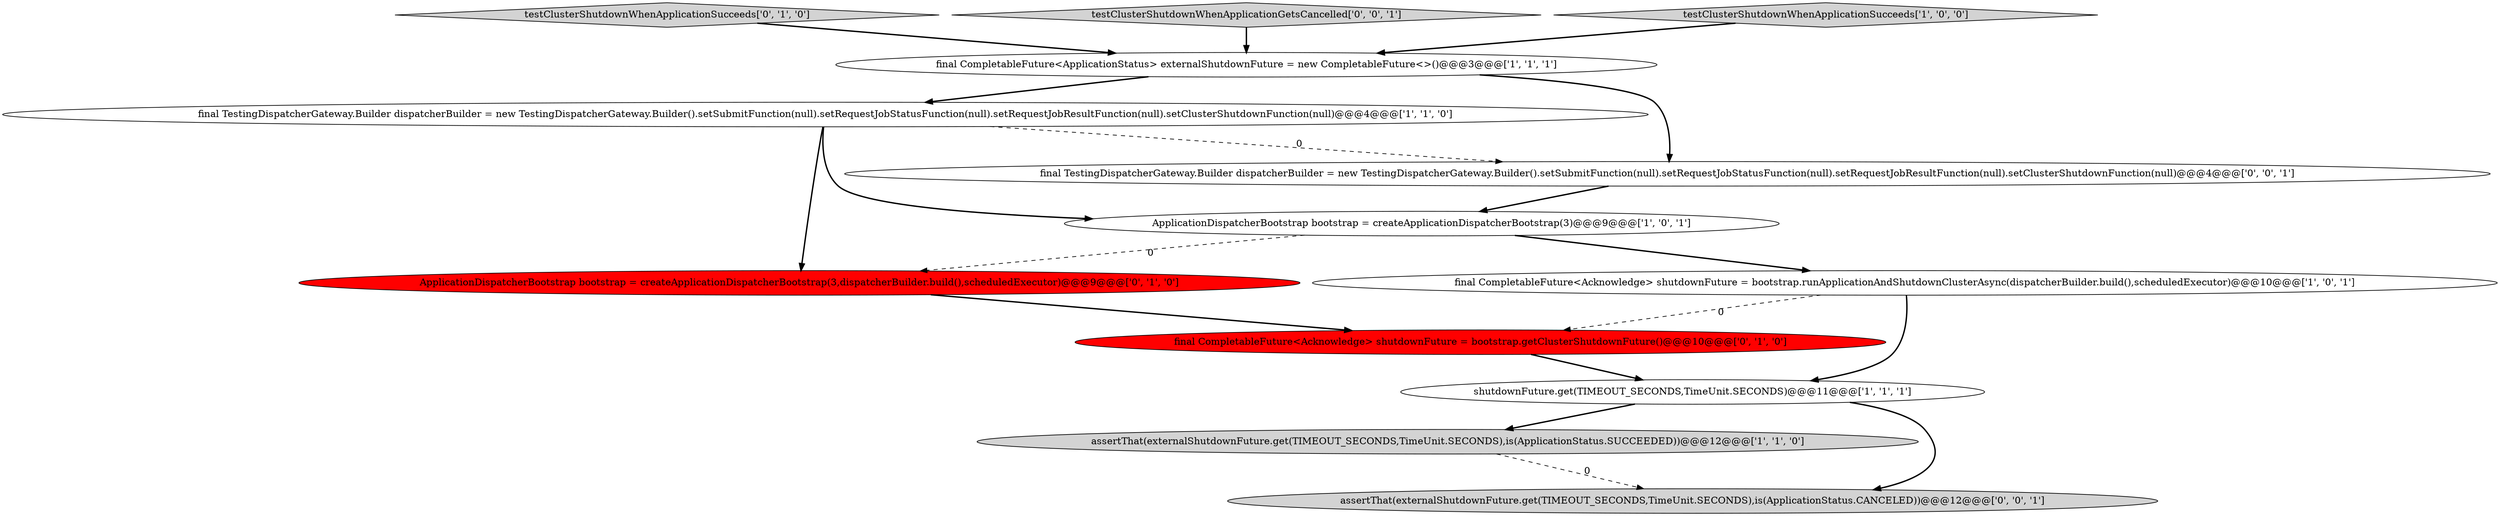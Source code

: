 digraph {
8 [style = filled, label = "final CompletableFuture<Acknowledge> shutdownFuture = bootstrap.getClusterShutdownFuture()@@@10@@@['0', '1', '0']", fillcolor = red, shape = ellipse image = "AAA1AAABBB2BBB"];
3 [style = filled, label = "assertThat(externalShutdownFuture.get(TIMEOUT_SECONDS,TimeUnit.SECONDS),is(ApplicationStatus.SUCCEEDED))@@@12@@@['1', '1', '0']", fillcolor = lightgray, shape = ellipse image = "AAA0AAABBB1BBB"];
9 [style = filled, label = "testClusterShutdownWhenApplicationSucceeds['0', '1', '0']", fillcolor = lightgray, shape = diamond image = "AAA0AAABBB2BBB"];
12 [style = filled, label = "testClusterShutdownWhenApplicationGetsCancelled['0', '0', '1']", fillcolor = lightgray, shape = diamond image = "AAA0AAABBB3BBB"];
1 [style = filled, label = "final CompletableFuture<ApplicationStatus> externalShutdownFuture = new CompletableFuture<>()@@@3@@@['1', '1', '1']", fillcolor = white, shape = ellipse image = "AAA0AAABBB1BBB"];
0 [style = filled, label = "final CompletableFuture<Acknowledge> shutdownFuture = bootstrap.runApplicationAndShutdownClusterAsync(dispatcherBuilder.build(),scheduledExecutor)@@@10@@@['1', '0', '1']", fillcolor = white, shape = ellipse image = "AAA0AAABBB1BBB"];
6 [style = filled, label = "testClusterShutdownWhenApplicationSucceeds['1', '0', '0']", fillcolor = lightgray, shape = diamond image = "AAA0AAABBB1BBB"];
10 [style = filled, label = "final TestingDispatcherGateway.Builder dispatcherBuilder = new TestingDispatcherGateway.Builder().setSubmitFunction(null).setRequestJobStatusFunction(null).setRequestJobResultFunction(null).setClusterShutdownFunction(null)@@@4@@@['0', '0', '1']", fillcolor = white, shape = ellipse image = "AAA0AAABBB3BBB"];
11 [style = filled, label = "assertThat(externalShutdownFuture.get(TIMEOUT_SECONDS,TimeUnit.SECONDS),is(ApplicationStatus.CANCELED))@@@12@@@['0', '0', '1']", fillcolor = lightgray, shape = ellipse image = "AAA0AAABBB3BBB"];
5 [style = filled, label = "final TestingDispatcherGateway.Builder dispatcherBuilder = new TestingDispatcherGateway.Builder().setSubmitFunction(null).setRequestJobStatusFunction(null).setRequestJobResultFunction(null).setClusterShutdownFunction(null)@@@4@@@['1', '1', '0']", fillcolor = white, shape = ellipse image = "AAA0AAABBB1BBB"];
7 [style = filled, label = "ApplicationDispatcherBootstrap bootstrap = createApplicationDispatcherBootstrap(3,dispatcherBuilder.build(),scheduledExecutor)@@@9@@@['0', '1', '0']", fillcolor = red, shape = ellipse image = "AAA1AAABBB2BBB"];
4 [style = filled, label = "shutdownFuture.get(TIMEOUT_SECONDS,TimeUnit.SECONDS)@@@11@@@['1', '1', '1']", fillcolor = white, shape = ellipse image = "AAA0AAABBB1BBB"];
2 [style = filled, label = "ApplicationDispatcherBootstrap bootstrap = createApplicationDispatcherBootstrap(3)@@@9@@@['1', '0', '1']", fillcolor = white, shape = ellipse image = "AAA0AAABBB1BBB"];
1->5 [style = bold, label=""];
6->1 [style = bold, label=""];
4->3 [style = bold, label=""];
5->7 [style = bold, label=""];
5->2 [style = bold, label=""];
10->2 [style = bold, label=""];
2->0 [style = bold, label=""];
0->8 [style = dashed, label="0"];
8->4 [style = bold, label=""];
9->1 [style = bold, label=""];
4->11 [style = bold, label=""];
2->7 [style = dashed, label="0"];
7->8 [style = bold, label=""];
0->4 [style = bold, label=""];
1->10 [style = bold, label=""];
12->1 [style = bold, label=""];
5->10 [style = dashed, label="0"];
3->11 [style = dashed, label="0"];
}
